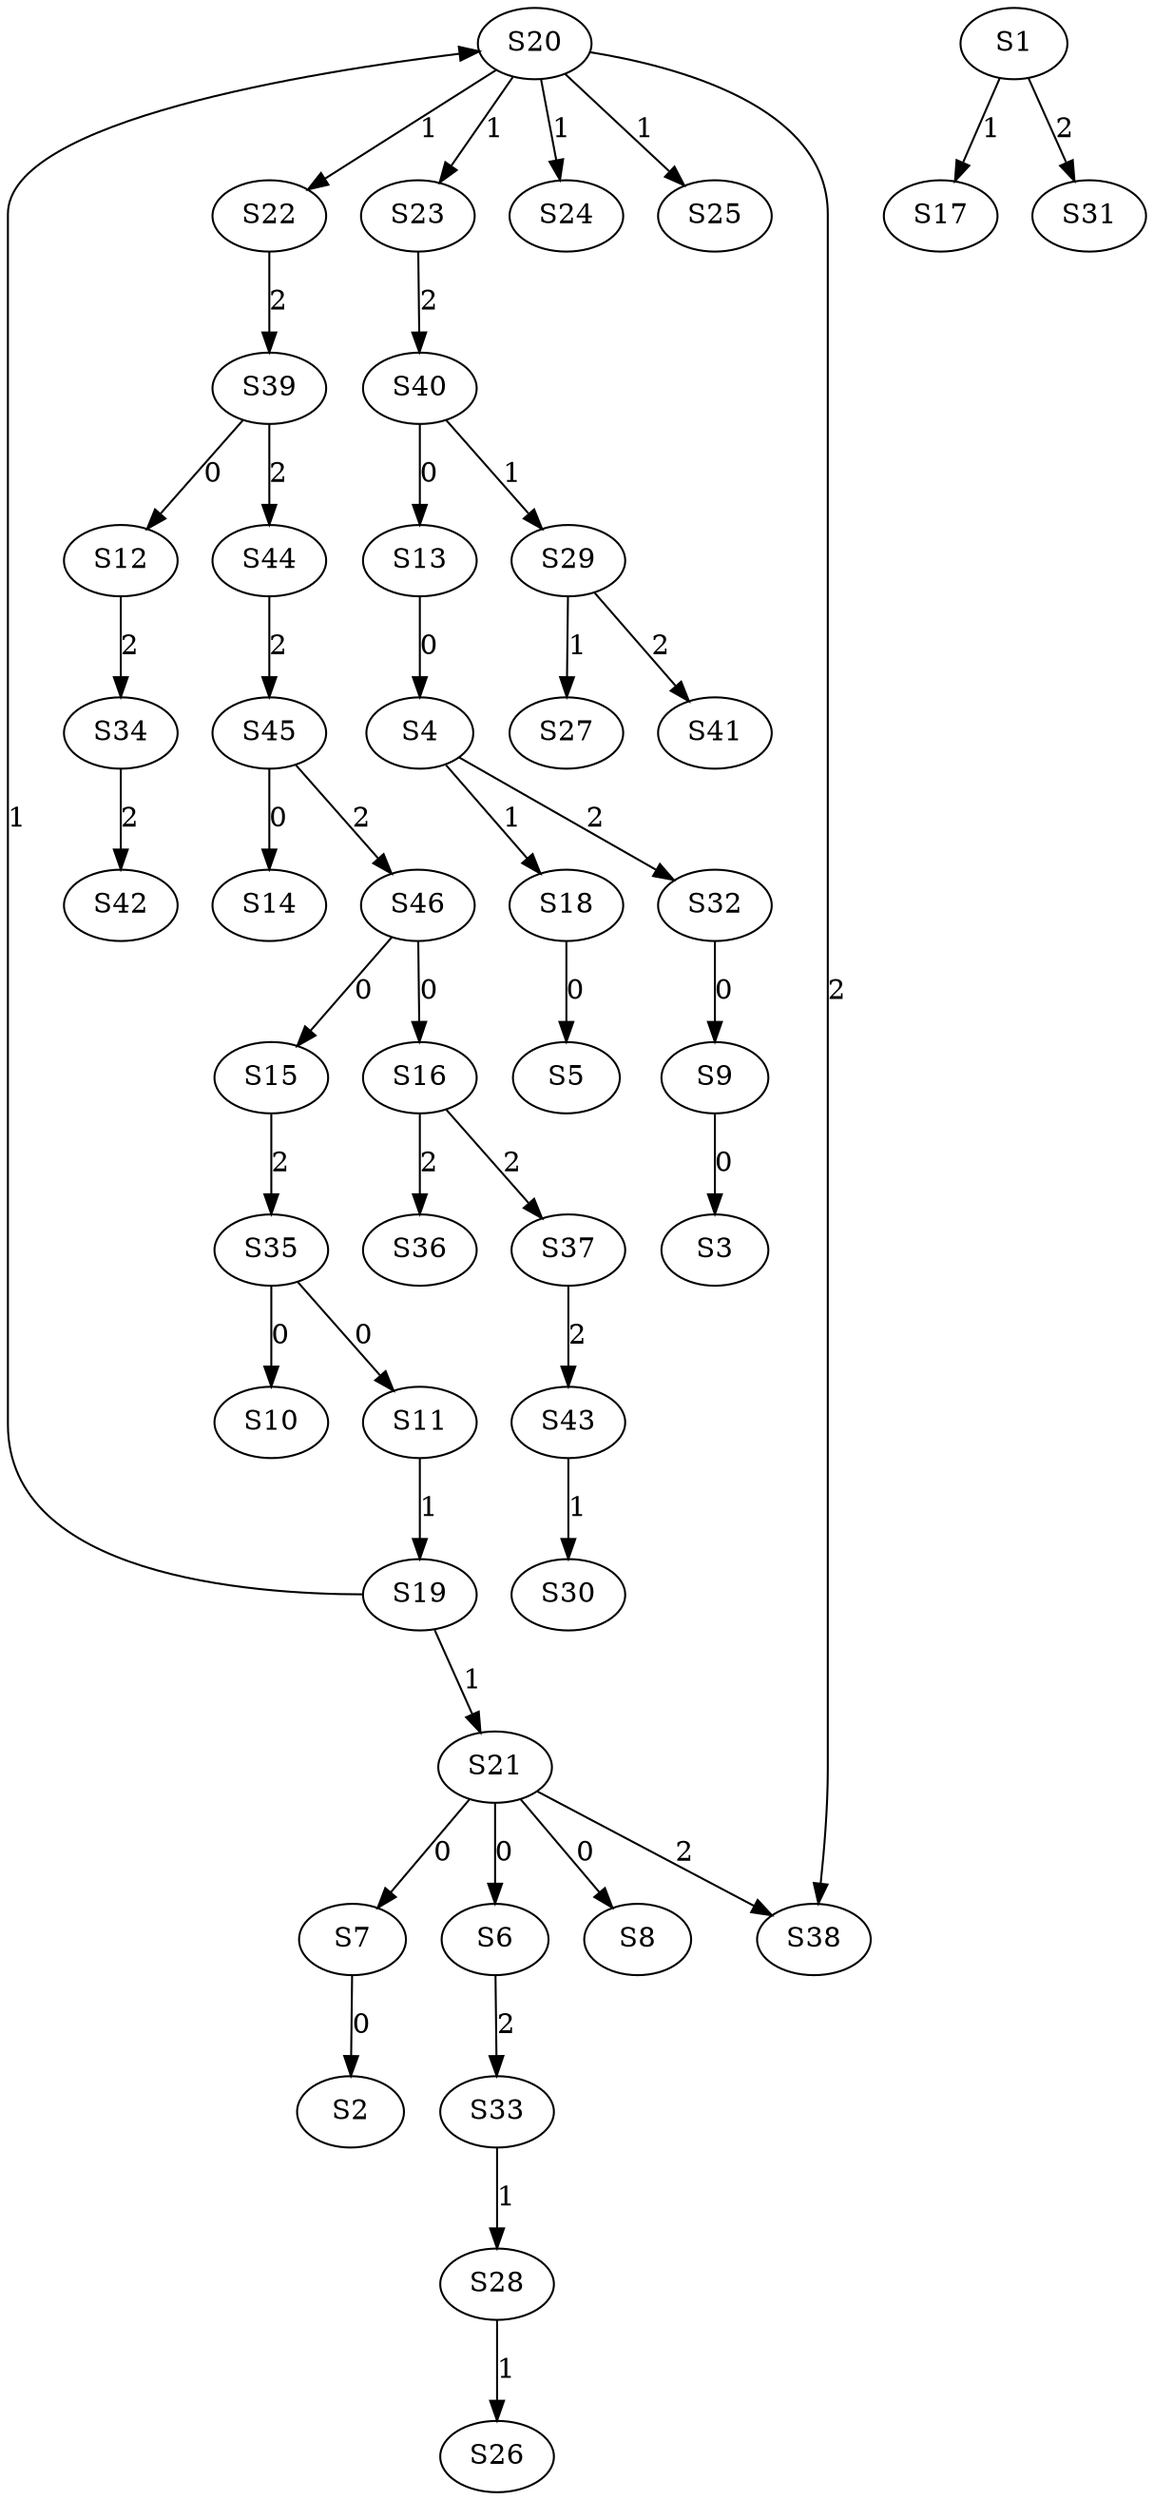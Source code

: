 strict digraph {
	S7 -> S2 [ label = 0 ];
	S9 -> S3 [ label = 0 ];
	S13 -> S4 [ label = 0 ];
	S18 -> S5 [ label = 0 ];
	S21 -> S6 [ label = 0 ];
	S21 -> S7 [ label = 0 ];
	S21 -> S8 [ label = 0 ];
	S32 -> S9 [ label = 0 ];
	S35 -> S10 [ label = 0 ];
	S35 -> S11 [ label = 0 ];
	S39 -> S12 [ label = 0 ];
	S40 -> S13 [ label = 0 ];
	S45 -> S14 [ label = 0 ];
	S46 -> S15 [ label = 0 ];
	S46 -> S16 [ label = 0 ];
	S1 -> S17 [ label = 1 ];
	S4 -> S18 [ label = 1 ];
	S11 -> S19 [ label = 1 ];
	S19 -> S20 [ label = 1 ];
	S19 -> S21 [ label = 1 ];
	S20 -> S22 [ label = 1 ];
	S20 -> S23 [ label = 1 ];
	S20 -> S24 [ label = 1 ];
	S20 -> S25 [ label = 1 ];
	S28 -> S26 [ label = 1 ];
	S29 -> S27 [ label = 1 ];
	S33 -> S28 [ label = 1 ];
	S40 -> S29 [ label = 1 ];
	S43 -> S30 [ label = 1 ];
	S1 -> S31 [ label = 2 ];
	S4 -> S32 [ label = 2 ];
	S6 -> S33 [ label = 2 ];
	S12 -> S34 [ label = 2 ];
	S15 -> S35 [ label = 2 ];
	S16 -> S36 [ label = 2 ];
	S16 -> S37 [ label = 2 ];
	S20 -> S38 [ label = 2 ];
	S22 -> S39 [ label = 2 ];
	S23 -> S40 [ label = 2 ];
	S29 -> S41 [ label = 2 ];
	S34 -> S42 [ label = 2 ];
	S37 -> S43 [ label = 2 ];
	S39 -> S44 [ label = 2 ];
	S44 -> S45 [ label = 2 ];
	S45 -> S46 [ label = 2 ];
	S21 -> S38 [ label = 2 ];
}